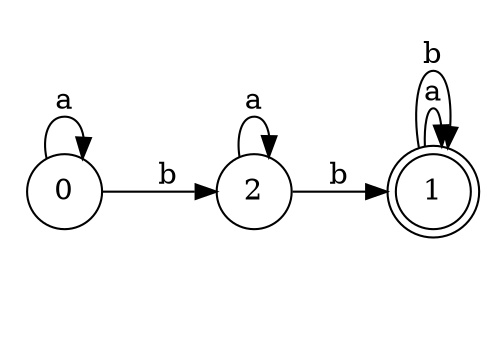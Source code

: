 digraph n3_3 {
__start0 [label="" shape="none"];

rankdir=LR;
size="8,5";

s0 [style="filled", color="black", fillcolor="white" shape="circle", label="0"];
s1 [style="rounded,filled", color="black", fillcolor="white" shape="doublecircle", label="1"];
s2 [style="filled", color="black", fillcolor="white" shape="circle", label="2"];
s0 -> s0 [label="a"];
s0 -> s2 [label="b"];
s1 -> s1 [label="a"];
s1 -> s1 [label="b"];
s2 -> s2 [label="a"];
s2 -> s1 [label="b"];

}